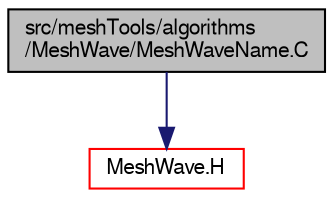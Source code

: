 digraph "src/meshTools/algorithms/MeshWave/MeshWaveName.C"
{
  bgcolor="transparent";
  edge [fontname="FreeSans",fontsize="10",labelfontname="FreeSans",labelfontsize="10"];
  node [fontname="FreeSans",fontsize="10",shape=record];
  Node1 [label="src/meshTools/algorithms\l/MeshWave/MeshWaveName.C",height=0.2,width=0.4,color="black", fillcolor="grey75", style="filled" fontcolor="black"];
  Node1 -> Node2 [color="midnightblue",fontsize="10",style="solid",fontname="FreeSans"];
  Node2 [label="MeshWave.H",height=0.2,width=0.4,color="red",URL="$a06680.html"];
}
